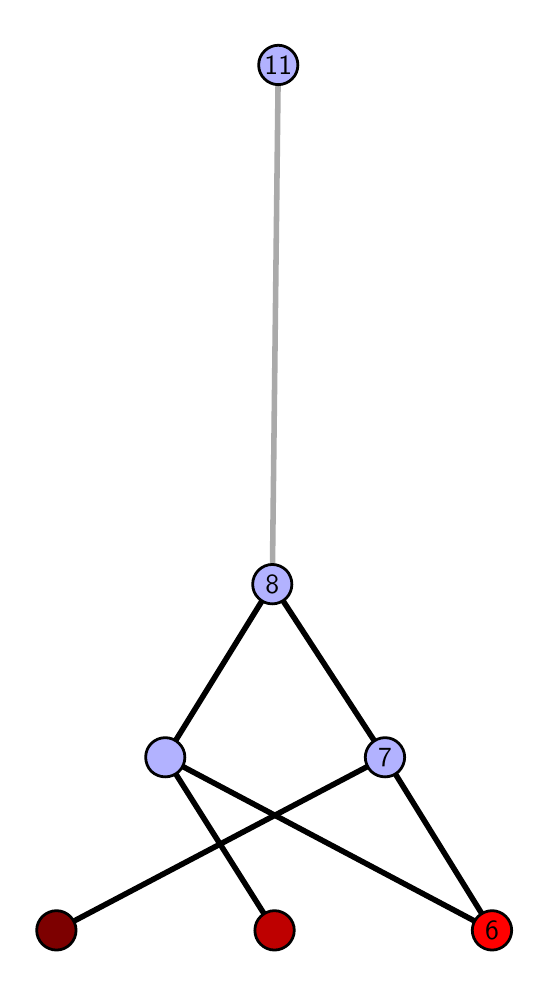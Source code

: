 \begingroup%
\makeatletter%
\begin{pgfpicture}%
\pgfpathrectangle{\pgfpointorigin}{\pgfqpoint{2.466in}{4.7in}}%
\pgfusepath{use as bounding box, clip}%
\begin{pgfscope}%
\pgfsetbuttcap%
\pgfsetmiterjoin%
\definecolor{currentfill}{rgb}{1.0,1.0,1.0}%
\pgfsetfillcolor{currentfill}%
\pgfsetlinewidth{0.0pt}%
\definecolor{currentstroke}{rgb}{1.0,1.0,1.0}%
\pgfsetstrokecolor{currentstroke}%
\pgfsetdash{}{0pt}%
\pgfpathmoveto{\pgfqpoint{0.0in}{0.0in}}%
\pgfpathlineto{\pgfqpoint{2.466in}{0.0in}}%
\pgfpathlineto{\pgfqpoint{2.466in}{4.7in}}%
\pgfpathlineto{\pgfqpoint{0.0in}{4.7in}}%
\pgfpathlineto{\pgfqpoint{0.0in}{0.0in}}%
\pgfpathclose%
\pgfusepath{fill}%
\end{pgfscope}%
\begin{pgfscope}%
\pgfsetbuttcap%
\pgfsetmiterjoin%
\definecolor{currentfill}{rgb}{1.0,1.0,1.0}%
\pgfsetfillcolor{currentfill}%
\pgfsetlinewidth{0.0pt}%
\definecolor{currentstroke}{rgb}{0.0,0.0,0.0}%
\pgfsetstrokecolor{currentstroke}%
\pgfsetstrokeopacity{0.0}%
\pgfsetdash{}{0pt}%
\pgfpathmoveto{\pgfqpoint{0.1in}{0.1in}}%
\pgfpathlineto{\pgfqpoint{2.365in}{0.1in}}%
\pgfpathlineto{\pgfqpoint{2.365in}{4.6in}}%
\pgfpathlineto{\pgfqpoint{0.1in}{4.6in}}%
\pgfpathlineto{\pgfqpoint{0.1in}{0.1in}}%
\pgfpathclose%
\pgfusepath{fill}%
\end{pgfscope}%
\begin{pgfscope}%
\pgfpathrectangle{\pgfqpoint{0.1in}{0.1in}}{\pgfqpoint{2.265in}{4.5in}}%
\pgfusepath{clip}%
\pgfsetrectcap%
\pgfsetroundjoin%
\pgfsetlinewidth{2.007pt}%
\definecolor{currentstroke}{rgb}{0.0,0.0,0.0}%
\pgfsetstrokecolor{currentstroke}%
\pgfsetdash{}{0pt}%
\pgfpathmoveto{\pgfqpoint{2.322in}{0.187in}}%
\pgfpathlineto{\pgfqpoint{0.688in}{1.052in}}%
\pgfusepath{stroke}%
\end{pgfscope}%
\begin{pgfscope}%
\pgfpathrectangle{\pgfqpoint{0.1in}{0.1in}}{\pgfqpoint{2.265in}{4.5in}}%
\pgfusepath{clip}%
\pgfsetrectcap%
\pgfsetroundjoin%
\pgfsetlinewidth{2.007pt}%
\definecolor{currentstroke}{rgb}{0.0,0.0,0.0}%
\pgfsetstrokecolor{currentstroke}%
\pgfsetdash{}{0pt}%
\pgfpathmoveto{\pgfqpoint{2.322in}{0.187in}}%
\pgfpathlineto{\pgfqpoint{1.787in}{1.052in}}%
\pgfusepath{stroke}%
\end{pgfscope}%
\begin{pgfscope}%
\pgfpathrectangle{\pgfqpoint{0.1in}{0.1in}}{\pgfqpoint{2.265in}{4.5in}}%
\pgfusepath{clip}%
\pgfsetrectcap%
\pgfsetroundjoin%
\pgfsetlinewidth{2.007pt}%
\definecolor{currentstroke}{rgb}{0.0,0.0,0.0}%
\pgfsetstrokecolor{currentstroke}%
\pgfsetdash{}{0pt}%
\pgfpathmoveto{\pgfqpoint{1.234in}{0.187in}}%
\pgfpathlineto{\pgfqpoint{0.688in}{1.052in}}%
\pgfusepath{stroke}%
\end{pgfscope}%
\begin{pgfscope}%
\pgfpathrectangle{\pgfqpoint{0.1in}{0.1in}}{\pgfqpoint{2.265in}{4.5in}}%
\pgfusepath{clip}%
\pgfsetrectcap%
\pgfsetroundjoin%
\pgfsetlinewidth{2.007pt}%
\definecolor{currentstroke}{rgb}{0.0,0.0,0.0}%
\pgfsetstrokecolor{currentstroke}%
\pgfsetdash{}{0pt}%
\pgfpathmoveto{\pgfqpoint{0.144in}{0.187in}}%
\pgfpathlineto{\pgfqpoint{1.787in}{1.052in}}%
\pgfusepath{stroke}%
\end{pgfscope}%
\begin{pgfscope}%
\pgfpathrectangle{\pgfqpoint{0.1in}{0.1in}}{\pgfqpoint{2.265in}{4.5in}}%
\pgfusepath{clip}%
\pgfsetrectcap%
\pgfsetroundjoin%
\pgfsetlinewidth{2.007pt}%
\definecolor{currentstroke}{rgb}{0.0,0.0,0.0}%
\pgfsetstrokecolor{currentstroke}%
\pgfsetdash{}{0pt}%
\pgfpathmoveto{\pgfqpoint{0.688in}{1.052in}}%
\pgfpathlineto{\pgfqpoint{1.223in}{1.917in}}%
\pgfusepath{stroke}%
\end{pgfscope}%
\begin{pgfscope}%
\pgfpathrectangle{\pgfqpoint{0.1in}{0.1in}}{\pgfqpoint{2.265in}{4.5in}}%
\pgfusepath{clip}%
\pgfsetrectcap%
\pgfsetroundjoin%
\pgfsetlinewidth{2.007pt}%
\definecolor{currentstroke}{rgb}{0.0,0.0,0.0}%
\pgfsetstrokecolor{currentstroke}%
\pgfsetdash{}{0pt}%
\pgfpathmoveto{\pgfqpoint{1.787in}{1.052in}}%
\pgfpathlineto{\pgfqpoint{1.223in}{1.917in}}%
\pgfusepath{stroke}%
\end{pgfscope}%
\begin{pgfscope}%
\pgfpathrectangle{\pgfqpoint{0.1in}{0.1in}}{\pgfqpoint{2.265in}{4.5in}}%
\pgfusepath{clip}%
\pgfsetrectcap%
\pgfsetroundjoin%
\pgfsetlinewidth{2.007pt}%
\definecolor{currentstroke}{rgb}{0.667,0.667,0.667}%
\pgfsetstrokecolor{currentstroke}%
\pgfsetdash{}{0pt}%
\pgfpathmoveto{\pgfqpoint{1.223in}{1.917in}}%
\pgfpathlineto{\pgfqpoint{1.253in}{4.513in}}%
\pgfusepath{stroke}%
\end{pgfscope}%
\begin{pgfscope}%
\pgfsetbuttcap%
\pgfsetroundjoin%
\definecolor{currentfill}{rgb}{0.7,0.7,1.0}%
\pgfsetfillcolor{currentfill}%
\pgfsetlinewidth{1.004pt}%
\definecolor{currentstroke}{rgb}{0.0,0.0,0.0}%
\pgfsetstrokecolor{currentstroke}%
\pgfsetdash{}{0pt}%
\pgfpathmoveto{\pgfqpoint{0.688in}{0.954in}}%
\pgfpathcurveto{\pgfqpoint{0.714in}{0.954in}}{\pgfqpoint{0.739in}{0.964in}}{\pgfqpoint{0.757in}{0.982in}}%
\pgfpathcurveto{\pgfqpoint{0.776in}{1.001in}}{\pgfqpoint{0.786in}{1.026in}}{\pgfqpoint{0.786in}{1.052in}}%
\pgfpathcurveto{\pgfqpoint{0.786in}{1.078in}}{\pgfqpoint{0.776in}{1.103in}}{\pgfqpoint{0.757in}{1.121in}}%
\pgfpathcurveto{\pgfqpoint{0.739in}{1.14in}}{\pgfqpoint{0.714in}{1.15in}}{\pgfqpoint{0.688in}{1.15in}}%
\pgfpathcurveto{\pgfqpoint{0.662in}{1.15in}}{\pgfqpoint{0.637in}{1.14in}}{\pgfqpoint{0.618in}{1.121in}}%
\pgfpathcurveto{\pgfqpoint{0.6in}{1.103in}}{\pgfqpoint{0.59in}{1.078in}}{\pgfqpoint{0.59in}{1.052in}}%
\pgfpathcurveto{\pgfqpoint{0.59in}{1.026in}}{\pgfqpoint{0.6in}{1.001in}}{\pgfqpoint{0.618in}{0.982in}}%
\pgfpathcurveto{\pgfqpoint{0.637in}{0.964in}}{\pgfqpoint{0.662in}{0.954in}}{\pgfqpoint{0.688in}{0.954in}}%
\pgfpathlineto{\pgfqpoint{0.688in}{0.954in}}%
\pgfpathclose%
\pgfusepath{stroke,fill}%
\end{pgfscope}%
\begin{pgfscope}%
\pgfsetbuttcap%
\pgfsetroundjoin%
\definecolor{currentfill}{rgb}{0.7,0.7,1.0}%
\pgfsetfillcolor{currentfill}%
\pgfsetlinewidth{1.004pt}%
\definecolor{currentstroke}{rgb}{0.0,0.0,0.0}%
\pgfsetstrokecolor{currentstroke}%
\pgfsetdash{}{0pt}%
\pgfpathmoveto{\pgfqpoint{1.787in}{0.954in}}%
\pgfpathcurveto{\pgfqpoint{1.813in}{0.954in}}{\pgfqpoint{1.838in}{0.964in}}{\pgfqpoint{1.856in}{0.982in}}%
\pgfpathcurveto{\pgfqpoint{1.874in}{1.001in}}{\pgfqpoint{1.885in}{1.026in}}{\pgfqpoint{1.885in}{1.052in}}%
\pgfpathcurveto{\pgfqpoint{1.885in}{1.078in}}{\pgfqpoint{1.874in}{1.103in}}{\pgfqpoint{1.856in}{1.121in}}%
\pgfpathcurveto{\pgfqpoint{1.838in}{1.14in}}{\pgfqpoint{1.813in}{1.15in}}{\pgfqpoint{1.787in}{1.15in}}%
\pgfpathcurveto{\pgfqpoint{1.761in}{1.15in}}{\pgfqpoint{1.736in}{1.14in}}{\pgfqpoint{1.717in}{1.121in}}%
\pgfpathcurveto{\pgfqpoint{1.699in}{1.103in}}{\pgfqpoint{1.688in}{1.078in}}{\pgfqpoint{1.688in}{1.052in}}%
\pgfpathcurveto{\pgfqpoint{1.688in}{1.026in}}{\pgfqpoint{1.699in}{1.001in}}{\pgfqpoint{1.717in}{0.982in}}%
\pgfpathcurveto{\pgfqpoint{1.736in}{0.964in}}{\pgfqpoint{1.761in}{0.954in}}{\pgfqpoint{1.787in}{0.954in}}%
\pgfpathlineto{\pgfqpoint{1.787in}{0.954in}}%
\pgfpathclose%
\pgfusepath{stroke,fill}%
\end{pgfscope}%
\begin{pgfscope}%
\pgfsetbuttcap%
\pgfsetroundjoin%
\definecolor{currentfill}{rgb}{0.7,0.7,1.0}%
\pgfsetfillcolor{currentfill}%
\pgfsetlinewidth{1.004pt}%
\definecolor{currentstroke}{rgb}{0.0,0.0,0.0}%
\pgfsetstrokecolor{currentstroke}%
\pgfsetdash{}{0pt}%
\pgfpathmoveto{\pgfqpoint{1.223in}{1.819in}}%
\pgfpathcurveto{\pgfqpoint{1.249in}{1.819in}}{\pgfqpoint{1.274in}{1.829in}}{\pgfqpoint{1.293in}{1.848in}}%
\pgfpathcurveto{\pgfqpoint{1.311in}{1.866in}}{\pgfqpoint{1.321in}{1.891in}}{\pgfqpoint{1.321in}{1.917in}}%
\pgfpathcurveto{\pgfqpoint{1.321in}{1.943in}}{\pgfqpoint{1.311in}{1.968in}}{\pgfqpoint{1.293in}{1.987in}}%
\pgfpathcurveto{\pgfqpoint{1.274in}{2.005in}}{\pgfqpoint{1.249in}{2.016in}}{\pgfqpoint{1.223in}{2.016in}}%
\pgfpathcurveto{\pgfqpoint{1.197in}{2.016in}}{\pgfqpoint{1.172in}{2.005in}}{\pgfqpoint{1.154in}{1.987in}}%
\pgfpathcurveto{\pgfqpoint{1.135in}{1.968in}}{\pgfqpoint{1.125in}{1.943in}}{\pgfqpoint{1.125in}{1.917in}}%
\pgfpathcurveto{\pgfqpoint{1.125in}{1.891in}}{\pgfqpoint{1.135in}{1.866in}}{\pgfqpoint{1.154in}{1.848in}}%
\pgfpathcurveto{\pgfqpoint{1.172in}{1.829in}}{\pgfqpoint{1.197in}{1.819in}}{\pgfqpoint{1.223in}{1.819in}}%
\pgfpathlineto{\pgfqpoint{1.223in}{1.819in}}%
\pgfpathclose%
\pgfusepath{stroke,fill}%
\end{pgfscope}%
\begin{pgfscope}%
\pgfsetbuttcap%
\pgfsetroundjoin%
\definecolor{currentfill}{rgb}{0.7,0.7,1.0}%
\pgfsetfillcolor{currentfill}%
\pgfsetlinewidth{1.004pt}%
\definecolor{currentstroke}{rgb}{0.0,0.0,0.0}%
\pgfsetstrokecolor{currentstroke}%
\pgfsetdash{}{0pt}%
\pgfpathmoveto{\pgfqpoint{1.253in}{4.415in}}%
\pgfpathcurveto{\pgfqpoint{1.279in}{4.415in}}{\pgfqpoint{1.304in}{4.426in}}{\pgfqpoint{1.322in}{4.444in}}%
\pgfpathcurveto{\pgfqpoint{1.341in}{4.462in}}{\pgfqpoint{1.351in}{4.487in}}{\pgfqpoint{1.351in}{4.513in}}%
\pgfpathcurveto{\pgfqpoint{1.351in}{4.54in}}{\pgfqpoint{1.341in}{4.564in}}{\pgfqpoint{1.322in}{4.583in}}%
\pgfpathcurveto{\pgfqpoint{1.304in}{4.601in}}{\pgfqpoint{1.279in}{4.612in}}{\pgfqpoint{1.253in}{4.612in}}%
\pgfpathcurveto{\pgfqpoint{1.227in}{4.612in}}{\pgfqpoint{1.202in}{4.601in}}{\pgfqpoint{1.184in}{4.583in}}%
\pgfpathcurveto{\pgfqpoint{1.165in}{4.564in}}{\pgfqpoint{1.155in}{4.54in}}{\pgfqpoint{1.155in}{4.513in}}%
\pgfpathcurveto{\pgfqpoint{1.155in}{4.487in}}{\pgfqpoint{1.165in}{4.462in}}{\pgfqpoint{1.184in}{4.444in}}%
\pgfpathcurveto{\pgfqpoint{1.202in}{4.426in}}{\pgfqpoint{1.227in}{4.415in}}{\pgfqpoint{1.253in}{4.415in}}%
\pgfpathlineto{\pgfqpoint{1.253in}{4.415in}}%
\pgfpathclose%
\pgfusepath{stroke,fill}%
\end{pgfscope}%
\begin{pgfscope}%
\pgfsetbuttcap%
\pgfsetroundjoin%
\definecolor{currentfill}{rgb}{0.491,0.0,0.0}%
\pgfsetfillcolor{currentfill}%
\pgfsetlinewidth{1.004pt}%
\definecolor{currentstroke}{rgb}{0.0,0.0,0.0}%
\pgfsetstrokecolor{currentstroke}%
\pgfsetdash{}{0pt}%
\pgfpathmoveto{\pgfqpoint{0.144in}{0.088in}}%
\pgfpathcurveto{\pgfqpoint{0.17in}{0.088in}}{\pgfqpoint{0.195in}{0.099in}}{\pgfqpoint{0.213in}{0.117in}}%
\pgfpathcurveto{\pgfqpoint{0.231in}{0.136in}}{\pgfqpoint{0.242in}{0.16in}}{\pgfqpoint{0.242in}{0.187in}}%
\pgfpathcurveto{\pgfqpoint{0.242in}{0.213in}}{\pgfqpoint{0.231in}{0.238in}}{\pgfqpoint{0.213in}{0.256in}}%
\pgfpathcurveto{\pgfqpoint{0.195in}{0.274in}}{\pgfqpoint{0.17in}{0.285in}}{\pgfqpoint{0.144in}{0.285in}}%
\pgfpathcurveto{\pgfqpoint{0.118in}{0.285in}}{\pgfqpoint{0.093in}{0.274in}}{\pgfqpoint{0.074in}{0.256in}}%
\pgfpathcurveto{\pgfqpoint{0.056in}{0.238in}}{\pgfqpoint{0.045in}{0.213in}}{\pgfqpoint{0.045in}{0.187in}}%
\pgfpathcurveto{\pgfqpoint{0.045in}{0.16in}}{\pgfqpoint{0.056in}{0.136in}}{\pgfqpoint{0.074in}{0.117in}}%
\pgfpathcurveto{\pgfqpoint{0.093in}{0.099in}}{\pgfqpoint{0.118in}{0.088in}}{\pgfqpoint{0.144in}{0.088in}}%
\pgfpathlineto{\pgfqpoint{0.144in}{0.088in}}%
\pgfpathclose%
\pgfusepath{stroke,fill}%
\end{pgfscope}%
\begin{pgfscope}%
\pgfsetbuttcap%
\pgfsetroundjoin%
\definecolor{currentfill}{rgb}{0.745,0.0,0.0}%
\pgfsetfillcolor{currentfill}%
\pgfsetlinewidth{1.004pt}%
\definecolor{currentstroke}{rgb}{0.0,0.0,0.0}%
\pgfsetstrokecolor{currentstroke}%
\pgfsetdash{}{0pt}%
\pgfpathmoveto{\pgfqpoint{1.234in}{0.088in}}%
\pgfpathcurveto{\pgfqpoint{1.26in}{0.088in}}{\pgfqpoint{1.285in}{0.099in}}{\pgfqpoint{1.304in}{0.117in}}%
\pgfpathcurveto{\pgfqpoint{1.322in}{0.136in}}{\pgfqpoint{1.333in}{0.16in}}{\pgfqpoint{1.333in}{0.187in}}%
\pgfpathcurveto{\pgfqpoint{1.333in}{0.213in}}{\pgfqpoint{1.322in}{0.238in}}{\pgfqpoint{1.304in}{0.256in}}%
\pgfpathcurveto{\pgfqpoint{1.285in}{0.274in}}{\pgfqpoint{1.26in}{0.285in}}{\pgfqpoint{1.234in}{0.285in}}%
\pgfpathcurveto{\pgfqpoint{1.208in}{0.285in}}{\pgfqpoint{1.183in}{0.274in}}{\pgfqpoint{1.165in}{0.256in}}%
\pgfpathcurveto{\pgfqpoint{1.146in}{0.238in}}{\pgfqpoint{1.136in}{0.213in}}{\pgfqpoint{1.136in}{0.187in}}%
\pgfpathcurveto{\pgfqpoint{1.136in}{0.16in}}{\pgfqpoint{1.146in}{0.136in}}{\pgfqpoint{1.165in}{0.117in}}%
\pgfpathcurveto{\pgfqpoint{1.183in}{0.099in}}{\pgfqpoint{1.208in}{0.088in}}{\pgfqpoint{1.234in}{0.088in}}%
\pgfpathlineto{\pgfqpoint{1.234in}{0.088in}}%
\pgfpathclose%
\pgfusepath{stroke,fill}%
\end{pgfscope}%
\begin{pgfscope}%
\pgfsetbuttcap%
\pgfsetroundjoin%
\definecolor{currentfill}{rgb}{1.0,0.0,0.0}%
\pgfsetfillcolor{currentfill}%
\pgfsetlinewidth{1.004pt}%
\definecolor{currentstroke}{rgb}{0.0,0.0,0.0}%
\pgfsetstrokecolor{currentstroke}%
\pgfsetdash{}{0pt}%
\pgfpathmoveto{\pgfqpoint{2.322in}{0.088in}}%
\pgfpathcurveto{\pgfqpoint{2.348in}{0.088in}}{\pgfqpoint{2.373in}{0.099in}}{\pgfqpoint{2.391in}{0.117in}}%
\pgfpathcurveto{\pgfqpoint{2.409in}{0.136in}}{\pgfqpoint{2.42in}{0.16in}}{\pgfqpoint{2.42in}{0.187in}}%
\pgfpathcurveto{\pgfqpoint{2.42in}{0.213in}}{\pgfqpoint{2.409in}{0.238in}}{\pgfqpoint{2.391in}{0.256in}}%
\pgfpathcurveto{\pgfqpoint{2.373in}{0.274in}}{\pgfqpoint{2.348in}{0.285in}}{\pgfqpoint{2.322in}{0.285in}}%
\pgfpathcurveto{\pgfqpoint{2.296in}{0.285in}}{\pgfqpoint{2.271in}{0.274in}}{\pgfqpoint{2.252in}{0.256in}}%
\pgfpathcurveto{\pgfqpoint{2.234in}{0.238in}}{\pgfqpoint{2.223in}{0.213in}}{\pgfqpoint{2.223in}{0.187in}}%
\pgfpathcurveto{\pgfqpoint{2.223in}{0.16in}}{\pgfqpoint{2.234in}{0.136in}}{\pgfqpoint{2.252in}{0.117in}}%
\pgfpathcurveto{\pgfqpoint{2.271in}{0.099in}}{\pgfqpoint{2.296in}{0.088in}}{\pgfqpoint{2.322in}{0.088in}}%
\pgfpathlineto{\pgfqpoint{2.322in}{0.088in}}%
\pgfpathclose%
\pgfusepath{stroke,fill}%
\end{pgfscope}%
\begin{pgfscope}%
\definecolor{textcolor}{rgb}{0.0,0.0,0.0}%
\pgfsetstrokecolor{textcolor}%
\pgfsetfillcolor{textcolor}%
\pgftext[x=2.322in,y=0.187in,,]{\color{textcolor}\sffamily\fontsize{10.0}{12.0}\selectfont 6}%
\end{pgfscope}%
\begin{pgfscope}%
\definecolor{textcolor}{rgb}{0.0,0.0,0.0}%
\pgfsetstrokecolor{textcolor}%
\pgfsetfillcolor{textcolor}%
\pgftext[x=1.787in,y=1.052in,,]{\color{textcolor}\sffamily\fontsize{10.0}{12.0}\selectfont 7}%
\end{pgfscope}%
\begin{pgfscope}%
\definecolor{textcolor}{rgb}{0.0,0.0,0.0}%
\pgfsetstrokecolor{textcolor}%
\pgfsetfillcolor{textcolor}%
\pgftext[x=1.223in,y=1.917in,,]{\color{textcolor}\sffamily\fontsize{10.0}{12.0}\selectfont 8}%
\end{pgfscope}%
\begin{pgfscope}%
\definecolor{textcolor}{rgb}{0.0,0.0,0.0}%
\pgfsetstrokecolor{textcolor}%
\pgfsetfillcolor{textcolor}%
\pgftext[x=1.253in,y=4.513in,,]{\color{textcolor}\sffamily\fontsize{10.0}{12.0}\selectfont 11}%
\end{pgfscope}%
\end{pgfpicture}%
\makeatother%
\endgroup%
